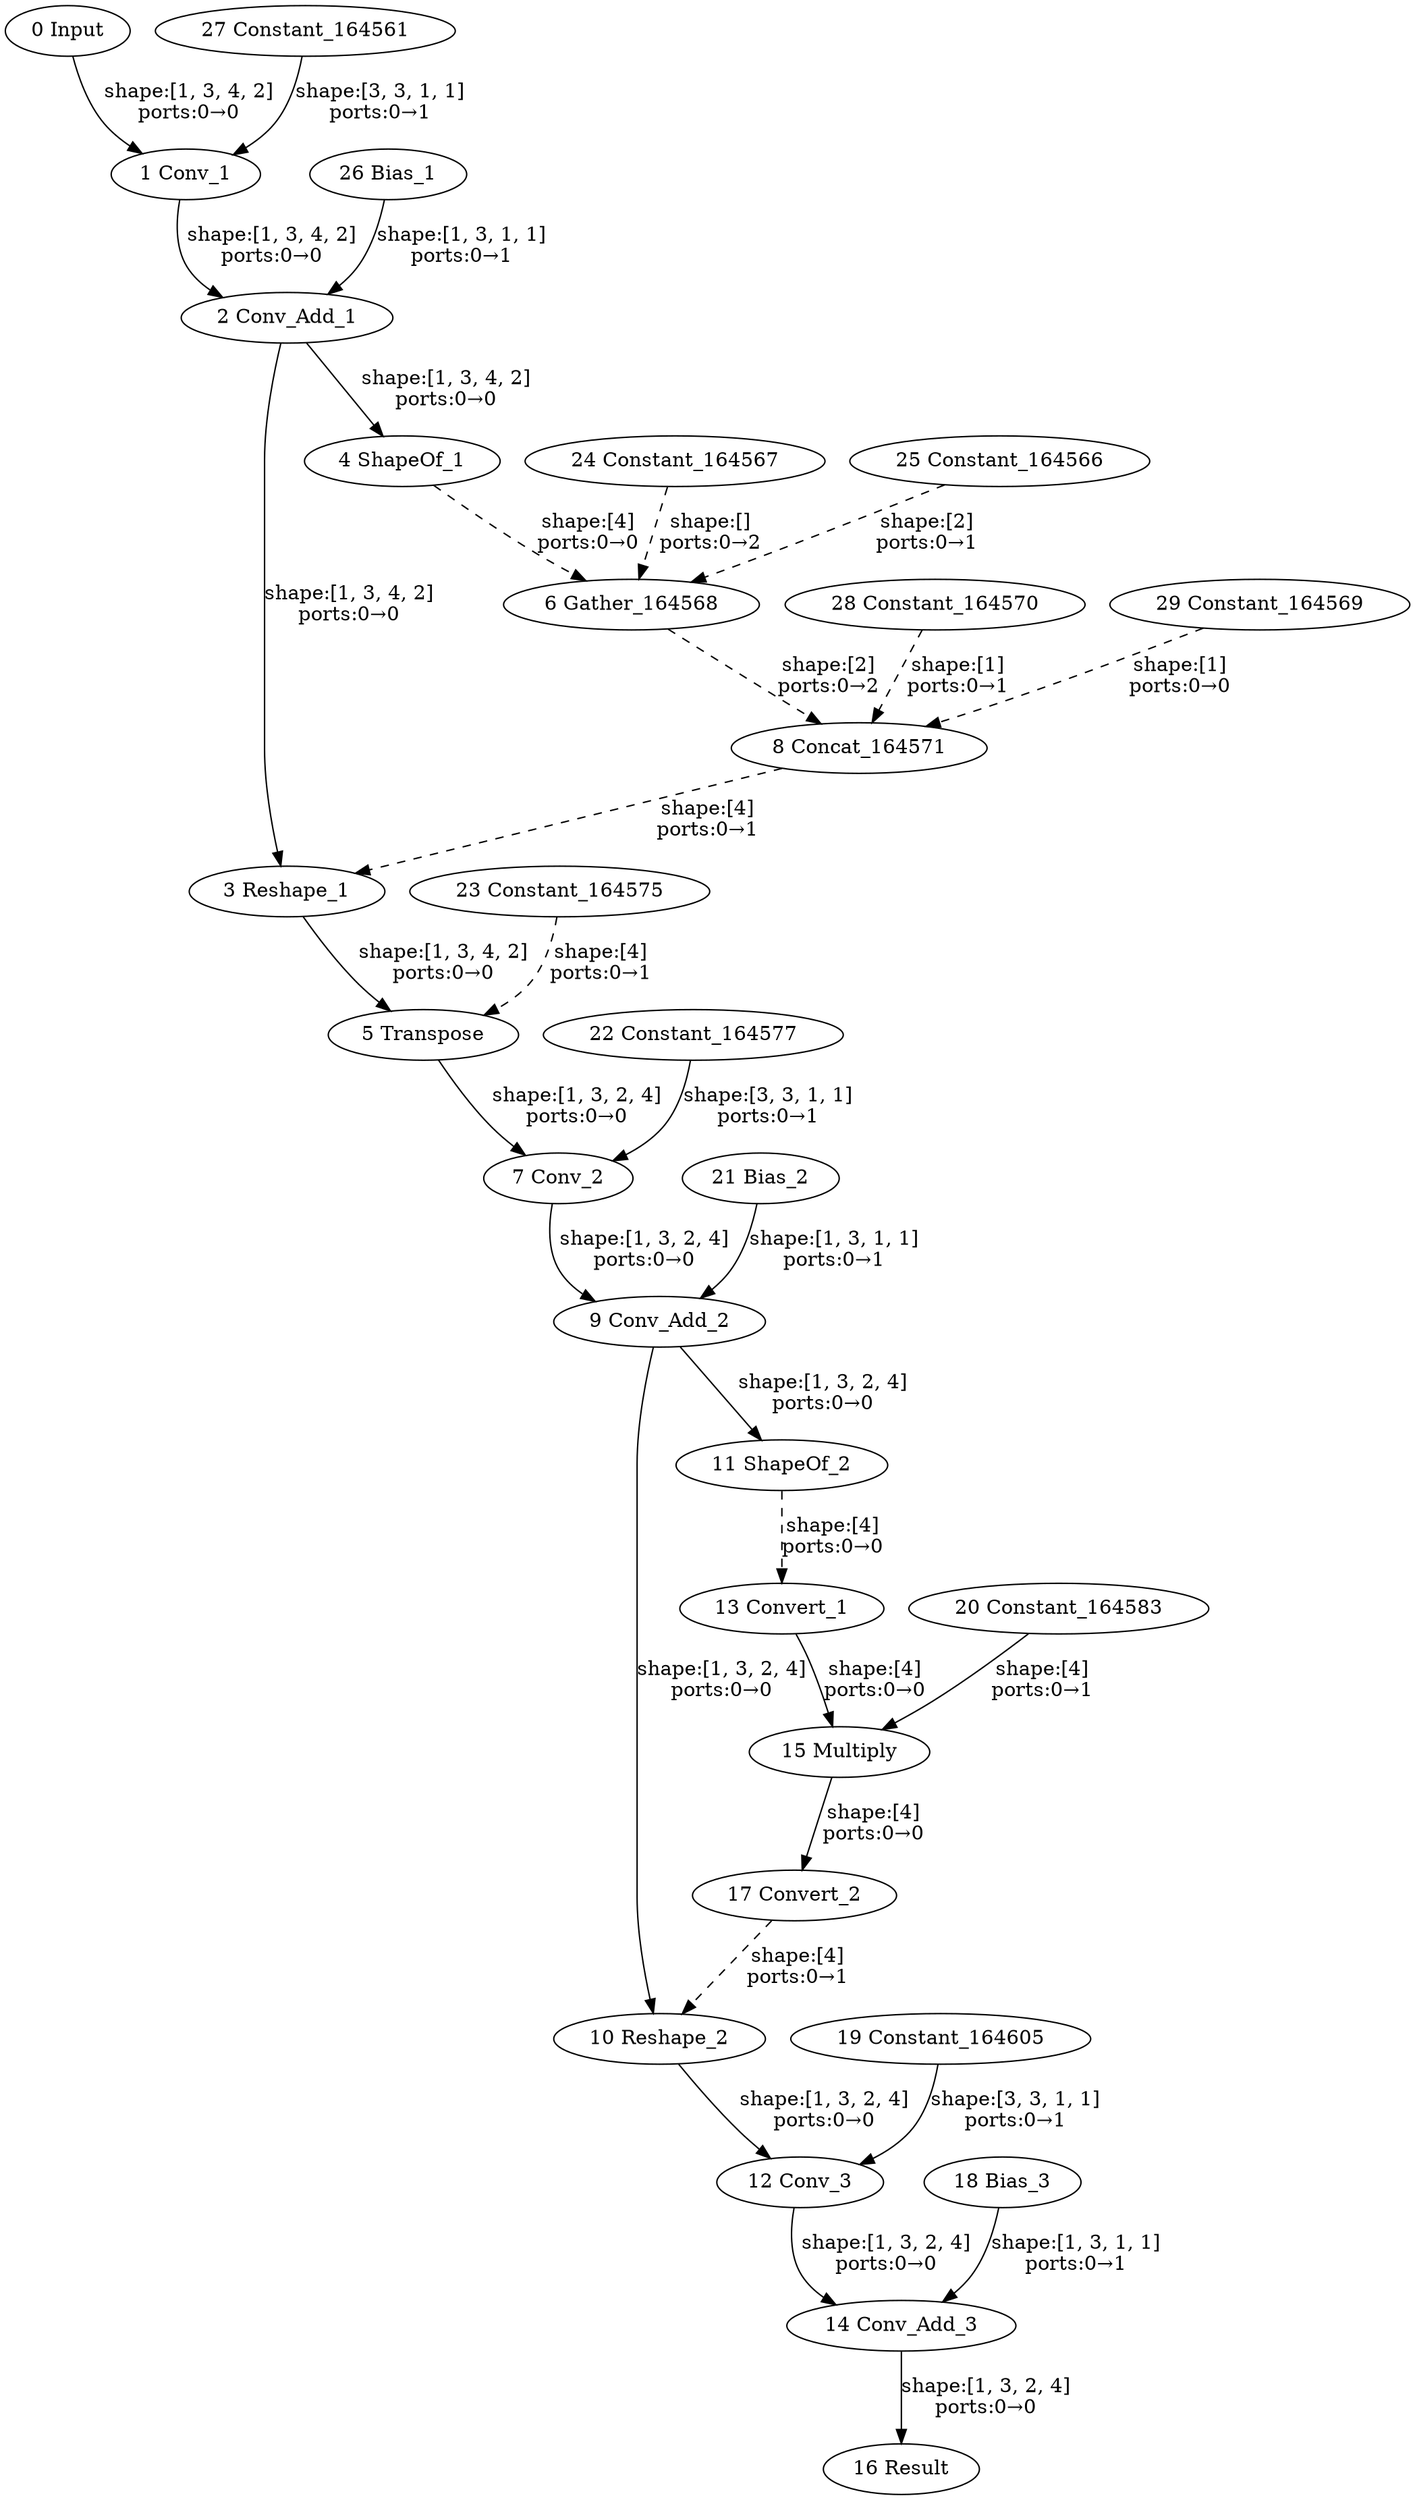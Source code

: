strict digraph  {
"0 Input" [id=0, type=Parameter];
"1 Conv_1" [id=1, type=Convolution];
"2 Conv_Add_1" [id=2, type=Add];
"3 Reshape_1" [id=3, type=Reshape];
"4 ShapeOf_1" [id=4, type=ShapeOf];
"5 Transpose" [id=5, type=Transpose];
"6 Gather_164568" [id=6, type=Gather];
"7 Conv_2" [id=7, type=Convolution];
"8 Concat_164571" [id=8, type=Concat];
"9 Conv_Add_2" [id=9, type=Add];
"10 Reshape_2" [id=10, type=Reshape];
"11 ShapeOf_2" [id=11, type=ShapeOf];
"12 Conv_3" [id=12, type=Convolution];
"13 Convert_1" [id=13, type=Convert];
"14 Conv_Add_3" [id=14, type=Add];
"15 Multiply" [id=15, type=Multiply];
"16 Result" [id=16, type=Result];
"17 Convert_2" [id=17, type=Convert];
"18 Bias_3" [id=18, type=Constant];
"19 Constant_164605" [id=19, type=Constant];
"20 Constant_164583" [id=20, type=Constant];
"21 Bias_2" [id=21, type=Constant];
"22 Constant_164577" [id=22, type=Constant];
"23 Constant_164575" [id=23, type=Constant];
"24 Constant_164567" [id=24, type=Constant];
"25 Constant_164566" [id=25, type=Constant];
"26 Bias_1" [id=26, type=Constant];
"27 Constant_164561" [id=27, type=Constant];
"28 Constant_164570" [id=28, type=Constant];
"29 Constant_164569" [id=29, type=Constant];
"0 Input" -> "1 Conv_1"  [label="shape:[1, 3, 4, 2]\nports:0→0", style=solid];
"1 Conv_1" -> "2 Conv_Add_1"  [label="shape:[1, 3, 4, 2]\nports:0→0", style=solid];
"2 Conv_Add_1" -> "3 Reshape_1"  [label="shape:[1, 3, 4, 2]\nports:0→0", style=solid];
"2 Conv_Add_1" -> "4 ShapeOf_1"  [label="shape:[1, 3, 4, 2]\nports:0→0", style=solid];
"3 Reshape_1" -> "5 Transpose"  [label="shape:[1, 3, 4, 2]\nports:0→0", style=solid];
"4 ShapeOf_1" -> "6 Gather_164568"  [label="shape:[4]\nports:0→0", style=dashed];
"5 Transpose" -> "7 Conv_2"  [label="shape:[1, 3, 2, 4]\nports:0→0", style=solid];
"6 Gather_164568" -> "8 Concat_164571"  [label="shape:[2]\nports:0→2", style=dashed];
"7 Conv_2" -> "9 Conv_Add_2"  [label="shape:[1, 3, 2, 4]\nports:0→0", style=solid];
"8 Concat_164571" -> "3 Reshape_1"  [label="shape:[4]\nports:0→1", style=dashed];
"9 Conv_Add_2" -> "10 Reshape_2"  [label="shape:[1, 3, 2, 4]\nports:0→0", style=solid];
"9 Conv_Add_2" -> "11 ShapeOf_2"  [label="shape:[1, 3, 2, 4]\nports:0→0", style=solid];
"10 Reshape_2" -> "12 Conv_3"  [label="shape:[1, 3, 2, 4]\nports:0→0", style=solid];
"11 ShapeOf_2" -> "13 Convert_1"  [label="shape:[4]\nports:0→0", style=dashed];
"12 Conv_3" -> "14 Conv_Add_3"  [label="shape:[1, 3, 2, 4]\nports:0→0", style=solid];
"13 Convert_1" -> "15 Multiply"  [label="shape:[4]\nports:0→0", style=solid];
"14 Conv_Add_3" -> "16 Result"  [label="shape:[1, 3, 2, 4]\nports:0→0", style=solid];
"15 Multiply" -> "17 Convert_2"  [label="shape:[4]\nports:0→0", style=solid];
"17 Convert_2" -> "10 Reshape_2"  [label="shape:[4]\nports:0→1", style=dashed];
"18 Bias_3" -> "14 Conv_Add_3"  [label="shape:[1, 3, 1, 1]\nports:0→1", style=solid];
"19 Constant_164605" -> "12 Conv_3"  [label="shape:[3, 3, 1, 1]\nports:0→1", style=solid];
"20 Constant_164583" -> "15 Multiply"  [label="shape:[4]\nports:0→1", style=solid];
"21 Bias_2" -> "9 Conv_Add_2"  [label="shape:[1, 3, 1, 1]\nports:0→1", style=solid];
"22 Constant_164577" -> "7 Conv_2"  [label="shape:[3, 3, 1, 1]\nports:0→1", style=solid];
"23 Constant_164575" -> "5 Transpose"  [label="shape:[4]\nports:0→1", style=dashed];
"24 Constant_164567" -> "6 Gather_164568"  [label="shape:[]\nports:0→2", style=dashed];
"25 Constant_164566" -> "6 Gather_164568"  [label="shape:[2]\nports:0→1", style=dashed];
"26 Bias_1" -> "2 Conv_Add_1"  [label="shape:[1, 3, 1, 1]\nports:0→1", style=solid];
"27 Constant_164561" -> "1 Conv_1"  [label="shape:[3, 3, 1, 1]\nports:0→1", style=solid];
"28 Constant_164570" -> "8 Concat_164571"  [label="shape:[1]\nports:0→1", style=dashed];
"29 Constant_164569" -> "8 Concat_164571"  [label="shape:[1]\nports:0→0", style=dashed];
}
